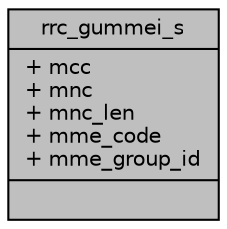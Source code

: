 digraph "rrc_gummei_s"
{
 // LATEX_PDF_SIZE
  edge [fontname="Helvetica",fontsize="10",labelfontname="Helvetica",labelfontsize="10"];
  node [fontname="Helvetica",fontsize="10",shape=record];
  Node1 [label="{rrc_gummei_s\n|+ mcc\l+ mnc\l+ mnc_len\l+ mme_code\l+ mme_group_id\l|}",height=0.2,width=0.4,color="black", fillcolor="grey75", style="filled", fontcolor="black",tooltip=" "];
}
